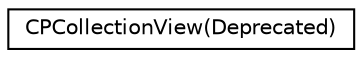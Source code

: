 digraph "Graphical Class Hierarchy"
{
  edge [fontname="Helvetica",fontsize="10",labelfontname="Helvetica",labelfontsize="10"];
  node [fontname="Helvetica",fontsize="10",shape=record];
  rankdir="LR";
  Node1 [label="CPCollectionView(Deprecated)",height=0.2,width=0.4,color="black", fillcolor="white", style="filled",URL="$category_c_p_collection_view_07_deprecated_08.html"];
}
